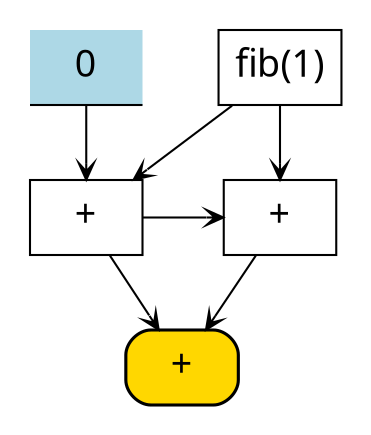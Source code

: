 digraph "STEP1"
{
  overlap = false;
  splines = true;
  ranksep = 0.5;
  graph [pad="0.2"; nodesep="0.5"];
  edge [arrowhead=vee,arrowsize=0.8];


  node [shape=box,fontname="SF Mono",fontsize=18];

  {node [shape=box,label="+",fillcolor=gold,penwidth=1.5,style="filled,rounded",shape=box,margin="0.1,0.1"] "fib_4"}
  {node [shape=box,label="+",group=B] "fib_3"}
  {node [shape=box,label="+",group=A] "fib_2"}
  {node [shape=box,label="fib(1)",group=B] "fib_1"}
  {
    node [shape=underline,style="filled",fillcolor=lightblue,color=black];
    {node [label="0",group=A] "fib_0"}
  }

  {rank = sink; "fib_4"}
  {rank = source; "fib_0"; "fib_1"}
  {rank = same; "fib_2"; "fib_3"}

  "fib_3" -> "fib_4";
  "fib_2" -> "fib_4";
  "fib_2" -> "fib_3";
  "fib_1" -> "fib_3";
  "fib_1" -> "fib_2";
  "fib_0" -> "fib_2";
}
